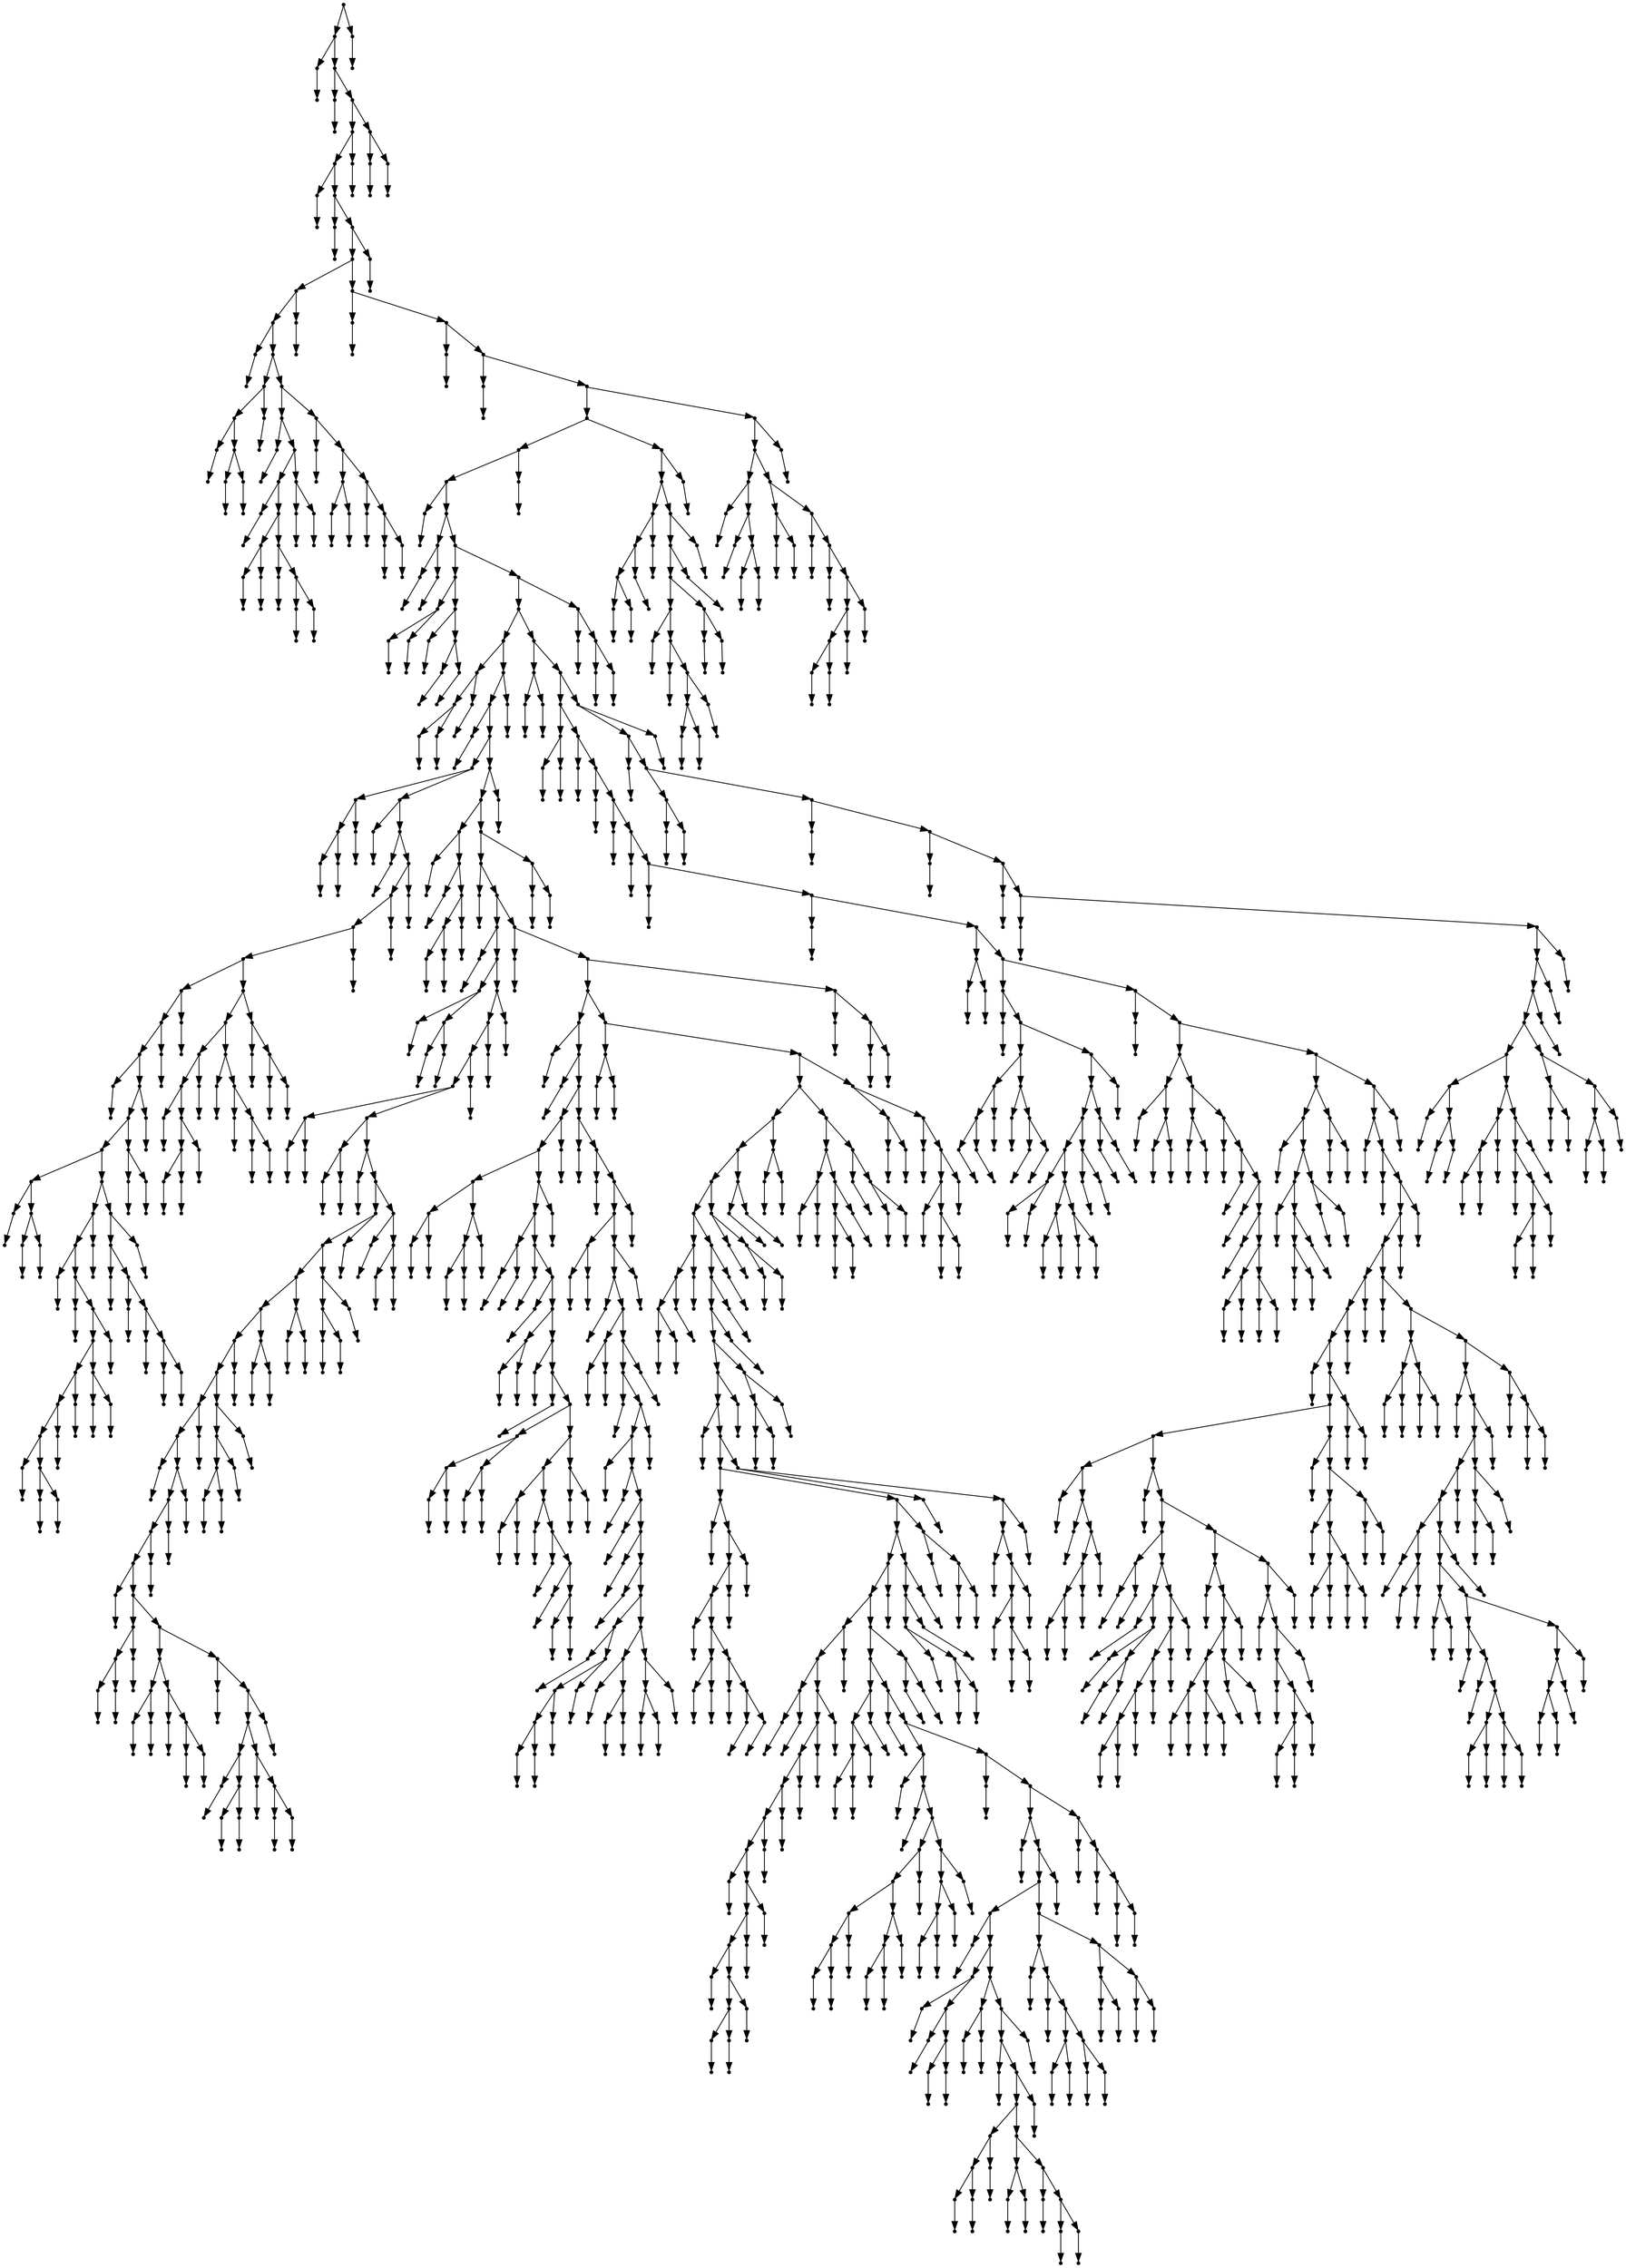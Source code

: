 digraph {
  1609 [shape=point];
  1606 [shape=point];
  1 [shape=point];
  0 [shape=point];
  1605 [shape=point];
  3 [shape=point];
  2 [shape=point];
  1604 [shape=point];
  1598 [shape=point];
  1595 [shape=point];
  5 [shape=point];
  4 [shape=point];
  1594 [shape=point];
  7 [shape=point];
  6 [shape=point];
  1593 [shape=point];
  1590 [shape=point];
  69 [shape=point];
  66 [shape=point];
  9 [shape=point];
  8 [shape=point];
  65 [shape=point];
  20 [shape=point];
  17 [shape=point];
  11 [shape=point];
  10 [shape=point];
  16 [shape=point];
  13 [shape=point];
  12 [shape=point];
  15 [shape=point];
  14 [shape=point];
  19 [shape=point];
  18 [shape=point];
  64 [shape=point];
  46 [shape=point];
  22 [shape=point];
  21 [shape=point];
  45 [shape=point];
  39 [shape=point];
  24 [shape=point];
  23 [shape=point];
  38 [shape=point];
  29 [shape=point];
  26 [shape=point];
  25 [shape=point];
  28 [shape=point];
  27 [shape=point];
  37 [shape=point];
  31 [shape=point];
  30 [shape=point];
  36 [shape=point];
  33 [shape=point];
  32 [shape=point];
  35 [shape=point];
  34 [shape=point];
  44 [shape=point];
  41 [shape=point];
  40 [shape=point];
  43 [shape=point];
  42 [shape=point];
  63 [shape=point];
  48 [shape=point];
  47 [shape=point];
  62 [shape=point];
  53 [shape=point];
  50 [shape=point];
  49 [shape=point];
  52 [shape=point];
  51 [shape=point];
  61 [shape=point];
  55 [shape=point];
  54 [shape=point];
  60 [shape=point];
  57 [shape=point];
  56 [shape=point];
  59 [shape=point];
  58 [shape=point];
  68 [shape=point];
  67 [shape=point];
  1589 [shape=point];
  71 [shape=point];
  70 [shape=point];
  1588 [shape=point];
  73 [shape=point];
  72 [shape=point];
  1587 [shape=point];
  75 [shape=point];
  74 [shape=point];
  1586 [shape=point];
  1547 [shape=point];
  1505 [shape=point];
  1502 [shape=point];
  77 [shape=point];
  76 [shape=point];
  1501 [shape=point];
  82 [shape=point];
  79 [shape=point];
  78 [shape=point];
  81 [shape=point];
  80 [shape=point];
  1500 [shape=point];
  96 [shape=point];
  87 [shape=point];
  84 [shape=point];
  83 [shape=point];
  86 [shape=point];
  85 [shape=point];
  95 [shape=point];
  89 [shape=point];
  88 [shape=point];
  94 [shape=point];
  91 [shape=point];
  90 [shape=point];
  93 [shape=point];
  92 [shape=point];
  1499 [shape=point];
  1490 [shape=point];
  1004 [shape=point];
  104 [shape=point];
  101 [shape=point];
  98 [shape=point];
  97 [shape=point];
  100 [shape=point];
  99 [shape=point];
  103 [shape=point];
  102 [shape=point];
  1003 [shape=point];
  1000 [shape=point];
  106 [shape=point];
  105 [shape=point];
  999 [shape=point];
  243 [shape=point];
  114 [shape=point];
  111 [shape=point];
  108 [shape=point];
  107 [shape=point];
  110 [shape=point];
  109 [shape=point];
  113 [shape=point];
  112 [shape=point];
  242 [shape=point];
  116 [shape=point];
  115 [shape=point];
  241 [shape=point];
  118 [shape=point];
  117 [shape=point];
  240 [shape=point];
  237 [shape=point];
  234 [shape=point];
  231 [shape=point];
  195 [shape=point];
  192 [shape=point];
  189 [shape=point];
  120 [shape=point];
  119 [shape=point];
  188 [shape=point];
  185 [shape=point];
  179 [shape=point];
  128 [shape=point];
  122 [shape=point];
  121 [shape=point];
  127 [shape=point];
  124 [shape=point];
  123 [shape=point];
  126 [shape=point];
  125 [shape=point];
  178 [shape=point];
  160 [shape=point];
  157 [shape=point];
  130 [shape=point];
  129 [shape=point];
  156 [shape=point];
  132 [shape=point];
  131 [shape=point];
  155 [shape=point];
  152 [shape=point];
  146 [shape=point];
  143 [shape=point];
  140 [shape=point];
  134 [shape=point];
  133 [shape=point];
  139 [shape=point];
  136 [shape=point];
  135 [shape=point];
  138 [shape=point];
  137 [shape=point];
  142 [shape=point];
  141 [shape=point];
  145 [shape=point];
  144 [shape=point];
  151 [shape=point];
  148 [shape=point];
  147 [shape=point];
  150 [shape=point];
  149 [shape=point];
  154 [shape=point];
  153 [shape=point];
  159 [shape=point];
  158 [shape=point];
  177 [shape=point];
  174 [shape=point];
  162 [shape=point];
  161 [shape=point];
  173 [shape=point];
  164 [shape=point];
  163 [shape=point];
  172 [shape=point];
  166 [shape=point];
  165 [shape=point];
  171 [shape=point];
  168 [shape=point];
  167 [shape=point];
  170 [shape=point];
  169 [shape=point];
  176 [shape=point];
  175 [shape=point];
  184 [shape=point];
  181 [shape=point];
  180 [shape=point];
  183 [shape=point];
  182 [shape=point];
  187 [shape=point];
  186 [shape=point];
  191 [shape=point];
  190 [shape=point];
  194 [shape=point];
  193 [shape=point];
  230 [shape=point];
  221 [shape=point];
  209 [shape=point];
  206 [shape=point];
  197 [shape=point];
  196 [shape=point];
  205 [shape=point];
  202 [shape=point];
  199 [shape=point];
  198 [shape=point];
  201 [shape=point];
  200 [shape=point];
  204 [shape=point];
  203 [shape=point];
  208 [shape=point];
  207 [shape=point];
  220 [shape=point];
  211 [shape=point];
  210 [shape=point];
  219 [shape=point];
  213 [shape=point];
  212 [shape=point];
  218 [shape=point];
  215 [shape=point];
  214 [shape=point];
  217 [shape=point];
  216 [shape=point];
  229 [shape=point];
  223 [shape=point];
  222 [shape=point];
  228 [shape=point];
  225 [shape=point];
  224 [shape=point];
  227 [shape=point];
  226 [shape=point];
  233 [shape=point];
  232 [shape=point];
  236 [shape=point];
  235 [shape=point];
  239 [shape=point];
  238 [shape=point];
  998 [shape=point];
  995 [shape=point];
  257 [shape=point];
  245 [shape=point];
  244 [shape=point];
  256 [shape=point];
  247 [shape=point];
  246 [shape=point];
  255 [shape=point];
  252 [shape=point];
  249 [shape=point];
  248 [shape=point];
  251 [shape=point];
  250 [shape=point];
  254 [shape=point];
  253 [shape=point];
  994 [shape=point];
  988 [shape=point];
  259 [shape=point];
  258 [shape=point];
  987 [shape=point];
  408 [shape=point];
  261 [shape=point];
  260 [shape=point];
  407 [shape=point];
  269 [shape=point];
  263 [shape=point];
  262 [shape=point];
  268 [shape=point];
  265 [shape=point];
  264 [shape=point];
  267 [shape=point];
  266 [shape=point];
  406 [shape=point];
  403 [shape=point];
  400 [shape=point];
  397 [shape=point];
  274 [shape=point];
  271 [shape=point];
  270 [shape=point];
  273 [shape=point];
  272 [shape=point];
  396 [shape=point];
  279 [shape=point];
  276 [shape=point];
  275 [shape=point];
  278 [shape=point];
  277 [shape=point];
  395 [shape=point];
  281 [shape=point];
  280 [shape=point];
  394 [shape=point];
  385 [shape=point];
  382 [shape=point];
  373 [shape=point];
  367 [shape=point];
  361 [shape=point];
  358 [shape=point];
  346 [shape=point];
  343 [shape=point];
  283 [shape=point];
  282 [shape=point];
  342 [shape=point];
  339 [shape=point];
  336 [shape=point];
  333 [shape=point];
  285 [shape=point];
  284 [shape=point];
  332 [shape=point];
  293 [shape=point];
  290 [shape=point];
  287 [shape=point];
  286 [shape=point];
  289 [shape=point];
  288 [shape=point];
  292 [shape=point];
  291 [shape=point];
  331 [shape=point];
  307 [shape=point];
  298 [shape=point];
  295 [shape=point];
  294 [shape=point];
  297 [shape=point];
  296 [shape=point];
  306 [shape=point];
  300 [shape=point];
  299 [shape=point];
  305 [shape=point];
  302 [shape=point];
  301 [shape=point];
  304 [shape=point];
  303 [shape=point];
  330 [shape=point];
  309 [shape=point];
  308 [shape=point];
  329 [shape=point];
  326 [shape=point];
  317 [shape=point];
  311 [shape=point];
  310 [shape=point];
  316 [shape=point];
  313 [shape=point];
  312 [shape=point];
  315 [shape=point];
  314 [shape=point];
  325 [shape=point];
  319 [shape=point];
  318 [shape=point];
  324 [shape=point];
  321 [shape=point];
  320 [shape=point];
  323 [shape=point];
  322 [shape=point];
  328 [shape=point];
  327 [shape=point];
  335 [shape=point];
  334 [shape=point];
  338 [shape=point];
  337 [shape=point];
  341 [shape=point];
  340 [shape=point];
  345 [shape=point];
  344 [shape=point];
  357 [shape=point];
  354 [shape=point];
  351 [shape=point];
  348 [shape=point];
  347 [shape=point];
  350 [shape=point];
  349 [shape=point];
  353 [shape=point];
  352 [shape=point];
  356 [shape=point];
  355 [shape=point];
  360 [shape=point];
  359 [shape=point];
  366 [shape=point];
  363 [shape=point];
  362 [shape=point];
  365 [shape=point];
  364 [shape=point];
  372 [shape=point];
  369 [shape=point];
  368 [shape=point];
  371 [shape=point];
  370 [shape=point];
  381 [shape=point];
  378 [shape=point];
  375 [shape=point];
  374 [shape=point];
  377 [shape=point];
  376 [shape=point];
  380 [shape=point];
  379 [shape=point];
  384 [shape=point];
  383 [shape=point];
  393 [shape=point];
  387 [shape=point];
  386 [shape=point];
  392 [shape=point];
  389 [shape=point];
  388 [shape=point];
  391 [shape=point];
  390 [shape=point];
  399 [shape=point];
  398 [shape=point];
  402 [shape=point];
  401 [shape=point];
  405 [shape=point];
  404 [shape=point];
  986 [shape=point];
  410 [shape=point];
  409 [shape=point];
  985 [shape=point];
  976 [shape=point];
  583 [shape=point];
  412 [shape=point];
  411 [shape=point];
  582 [shape=point];
  414 [shape=point];
  413 [shape=point];
  581 [shape=point];
  497 [shape=point];
  494 [shape=point];
  428 [shape=point];
  419 [shape=point];
  416 [shape=point];
  415 [shape=point];
  418 [shape=point];
  417 [shape=point];
  427 [shape=point];
  424 [shape=point];
  421 [shape=point];
  420 [shape=point];
  423 [shape=point];
  422 [shape=point];
  426 [shape=point];
  425 [shape=point];
  493 [shape=point];
  490 [shape=point];
  433 [shape=point];
  430 [shape=point];
  429 [shape=point];
  432 [shape=point];
  431 [shape=point];
  489 [shape=point];
  435 [shape=point];
  434 [shape=point];
  488 [shape=point];
  437 [shape=point];
  436 [shape=point];
  487 [shape=point];
  442 [shape=point];
  439 [shape=point];
  438 [shape=point];
  441 [shape=point];
  440 [shape=point];
  486 [shape=point];
  444 [shape=point];
  443 [shape=point];
  485 [shape=point];
  446 [shape=point];
  445 [shape=point];
  484 [shape=point];
  457 [shape=point];
  451 [shape=point];
  448 [shape=point];
  447 [shape=point];
  450 [shape=point];
  449 [shape=point];
  456 [shape=point];
  453 [shape=point];
  452 [shape=point];
  455 [shape=point];
  454 [shape=point];
  483 [shape=point];
  477 [shape=point];
  462 [shape=point];
  459 [shape=point];
  458 [shape=point];
  461 [shape=point];
  460 [shape=point];
  476 [shape=point];
  464 [shape=point];
  463 [shape=point];
  475 [shape=point];
  466 [shape=point];
  465 [shape=point];
  474 [shape=point];
  468 [shape=point];
  467 [shape=point];
  473 [shape=point];
  470 [shape=point];
  469 [shape=point];
  472 [shape=point];
  471 [shape=point];
  482 [shape=point];
  479 [shape=point];
  478 [shape=point];
  481 [shape=point];
  480 [shape=point];
  492 [shape=point];
  491 [shape=point];
  496 [shape=point];
  495 [shape=point];
  580 [shape=point];
  499 [shape=point];
  498 [shape=point];
  579 [shape=point];
  501 [shape=point];
  500 [shape=point];
  578 [shape=point];
  575 [shape=point];
  506 [shape=point];
  503 [shape=point];
  502 [shape=point];
  505 [shape=point];
  504 [shape=point];
  574 [shape=point];
  571 [shape=point];
  508 [shape=point];
  507 [shape=point];
  570 [shape=point];
  513 [shape=point];
  510 [shape=point];
  509 [shape=point];
  512 [shape=point];
  511 [shape=point];
  569 [shape=point];
  566 [shape=point];
  515 [shape=point];
  514 [shape=point];
  565 [shape=point];
  562 [shape=point];
  517 [shape=point];
  516 [shape=point];
  561 [shape=point];
  519 [shape=point];
  518 [shape=point];
  560 [shape=point];
  521 [shape=point];
  520 [shape=point];
  559 [shape=point];
  523 [shape=point];
  522 [shape=point];
  558 [shape=point];
  525 [shape=point];
  524 [shape=point];
  557 [shape=point];
  539 [shape=point];
  527 [shape=point];
  526 [shape=point];
  538 [shape=point];
  535 [shape=point];
  532 [shape=point];
  529 [shape=point];
  528 [shape=point];
  531 [shape=point];
  530 [shape=point];
  534 [shape=point];
  533 [shape=point];
  537 [shape=point];
  536 [shape=point];
  556 [shape=point];
  547 [shape=point];
  541 [shape=point];
  540 [shape=point];
  546 [shape=point];
  543 [shape=point];
  542 [shape=point];
  545 [shape=point];
  544 [shape=point];
  555 [shape=point];
  552 [shape=point];
  549 [shape=point];
  548 [shape=point];
  551 [shape=point];
  550 [shape=point];
  554 [shape=point];
  553 [shape=point];
  564 [shape=point];
  563 [shape=point];
  568 [shape=point];
  567 [shape=point];
  573 [shape=point];
  572 [shape=point];
  577 [shape=point];
  576 [shape=point];
  975 [shape=point];
  588 [shape=point];
  585 [shape=point];
  584 [shape=point];
  587 [shape=point];
  586 [shape=point];
  974 [shape=point];
  953 [shape=point];
  929 [shape=point];
  923 [shape=point];
  917 [shape=point];
  908 [shape=point];
  599 [shape=point];
  596 [shape=point];
  593 [shape=point];
  590 [shape=point];
  589 [shape=point];
  592 [shape=point];
  591 [shape=point];
  595 [shape=point];
  594 [shape=point];
  598 [shape=point];
  597 [shape=point];
  907 [shape=point];
  904 [shape=point];
  901 [shape=point];
  898 [shape=point];
  889 [shape=point];
  886 [shape=point];
  601 [shape=point];
  600 [shape=point];
  885 [shape=point];
  864 [shape=point];
  627 [shape=point];
  603 [shape=point];
  602 [shape=point];
  626 [shape=point];
  623 [shape=point];
  620 [shape=point];
  605 [shape=point];
  604 [shape=point];
  619 [shape=point];
  610 [shape=point];
  607 [shape=point];
  606 [shape=point];
  609 [shape=point];
  608 [shape=point];
  618 [shape=point];
  612 [shape=point];
  611 [shape=point];
  617 [shape=point];
  614 [shape=point];
  613 [shape=point];
  616 [shape=point];
  615 [shape=point];
  622 [shape=point];
  621 [shape=point];
  625 [shape=point];
  624 [shape=point];
  863 [shape=point];
  854 [shape=point];
  839 [shape=point];
  836 [shape=point];
  671 [shape=point];
  668 [shape=point];
  632 [shape=point];
  629 [shape=point];
  628 [shape=point];
  631 [shape=point];
  630 [shape=point];
  667 [shape=point];
  664 [shape=point];
  661 [shape=point];
  658 [shape=point];
  655 [shape=point];
  652 [shape=point];
  634 [shape=point];
  633 [shape=point];
  651 [shape=point];
  648 [shape=point];
  645 [shape=point];
  636 [shape=point];
  635 [shape=point];
  644 [shape=point];
  641 [shape=point];
  638 [shape=point];
  637 [shape=point];
  640 [shape=point];
  639 [shape=point];
  643 [shape=point];
  642 [shape=point];
  647 [shape=point];
  646 [shape=point];
  650 [shape=point];
  649 [shape=point];
  654 [shape=point];
  653 [shape=point];
  657 [shape=point];
  656 [shape=point];
  660 [shape=point];
  659 [shape=point];
  663 [shape=point];
  662 [shape=point];
  666 [shape=point];
  665 [shape=point];
  670 [shape=point];
  669 [shape=point];
  835 [shape=point];
  829 [shape=point];
  682 [shape=point];
  679 [shape=point];
  676 [shape=point];
  673 [shape=point];
  672 [shape=point];
  675 [shape=point];
  674 [shape=point];
  678 [shape=point];
  677 [shape=point];
  681 [shape=point];
  680 [shape=point];
  828 [shape=point];
  684 [shape=point];
  683 [shape=point];
  827 [shape=point];
  722 [shape=point];
  686 [shape=point];
  685 [shape=point];
  721 [shape=point];
  688 [shape=point];
  687 [shape=point];
  720 [shape=point];
  708 [shape=point];
  705 [shape=point];
  696 [shape=point];
  693 [shape=point];
  690 [shape=point];
  689 [shape=point];
  692 [shape=point];
  691 [shape=point];
  695 [shape=point];
  694 [shape=point];
  704 [shape=point];
  701 [shape=point];
  698 [shape=point];
  697 [shape=point];
  700 [shape=point];
  699 [shape=point];
  703 [shape=point];
  702 [shape=point];
  707 [shape=point];
  706 [shape=point];
  719 [shape=point];
  716 [shape=point];
  713 [shape=point];
  710 [shape=point];
  709 [shape=point];
  712 [shape=point];
  711 [shape=point];
  715 [shape=point];
  714 [shape=point];
  718 [shape=point];
  717 [shape=point];
  826 [shape=point];
  724 [shape=point];
  723 [shape=point];
  825 [shape=point];
  813 [shape=point];
  726 [shape=point];
  725 [shape=point];
  812 [shape=point];
  809 [shape=point];
  779 [shape=point];
  728 [shape=point];
  727 [shape=point];
  778 [shape=point];
  739 [shape=point];
  730 [shape=point];
  729 [shape=point];
  738 [shape=point];
  732 [shape=point];
  731 [shape=point];
  737 [shape=point];
  734 [shape=point];
  733 [shape=point];
  736 [shape=point];
  735 [shape=point];
  777 [shape=point];
  744 [shape=point];
  741 [shape=point];
  740 [shape=point];
  743 [shape=point];
  742 [shape=point];
  776 [shape=point];
  773 [shape=point];
  746 [shape=point];
  745 [shape=point];
  772 [shape=point];
  769 [shape=point];
  754 [shape=point];
  751 [shape=point];
  748 [shape=point];
  747 [shape=point];
  750 [shape=point];
  749 [shape=point];
  753 [shape=point];
  752 [shape=point];
  768 [shape=point];
  759 [shape=point];
  756 [shape=point];
  755 [shape=point];
  758 [shape=point];
  757 [shape=point];
  767 [shape=point];
  761 [shape=point];
  760 [shape=point];
  766 [shape=point];
  763 [shape=point];
  762 [shape=point];
  765 [shape=point];
  764 [shape=point];
  771 [shape=point];
  770 [shape=point];
  775 [shape=point];
  774 [shape=point];
  808 [shape=point];
  796 [shape=point];
  781 [shape=point];
  780 [shape=point];
  795 [shape=point];
  783 [shape=point];
  782 [shape=point];
  794 [shape=point];
  788 [shape=point];
  785 [shape=point];
  784 [shape=point];
  787 [shape=point];
  786 [shape=point];
  793 [shape=point];
  790 [shape=point];
  789 [shape=point];
  792 [shape=point];
  791 [shape=point];
  807 [shape=point];
  801 [shape=point];
  798 [shape=point];
  797 [shape=point];
  800 [shape=point];
  799 [shape=point];
  806 [shape=point];
  803 [shape=point];
  802 [shape=point];
  805 [shape=point];
  804 [shape=point];
  811 [shape=point];
  810 [shape=point];
  824 [shape=point];
  815 [shape=point];
  814 [shape=point];
  823 [shape=point];
  817 [shape=point];
  816 [shape=point];
  822 [shape=point];
  819 [shape=point];
  818 [shape=point];
  821 [shape=point];
  820 [shape=point];
  834 [shape=point];
  831 [shape=point];
  830 [shape=point];
  833 [shape=point];
  832 [shape=point];
  838 [shape=point];
  837 [shape=point];
  853 [shape=point];
  850 [shape=point];
  847 [shape=point];
  841 [shape=point];
  840 [shape=point];
  846 [shape=point];
  843 [shape=point];
  842 [shape=point];
  845 [shape=point];
  844 [shape=point];
  849 [shape=point];
  848 [shape=point];
  852 [shape=point];
  851 [shape=point];
  862 [shape=point];
  856 [shape=point];
  855 [shape=point];
  861 [shape=point];
  858 [shape=point];
  857 [shape=point];
  860 [shape=point];
  859 [shape=point];
  884 [shape=point];
  866 [shape=point];
  865 [shape=point];
  883 [shape=point];
  880 [shape=point];
  868 [shape=point];
  867 [shape=point];
  879 [shape=point];
  876 [shape=point];
  870 [shape=point];
  869 [shape=point];
  875 [shape=point];
  872 [shape=point];
  871 [shape=point];
  874 [shape=point];
  873 [shape=point];
  878 [shape=point];
  877 [shape=point];
  882 [shape=point];
  881 [shape=point];
  888 [shape=point];
  887 [shape=point];
  897 [shape=point];
  894 [shape=point];
  891 [shape=point];
  890 [shape=point];
  893 [shape=point];
  892 [shape=point];
  896 [shape=point];
  895 [shape=point];
  900 [shape=point];
  899 [shape=point];
  903 [shape=point];
  902 [shape=point];
  906 [shape=point];
  905 [shape=point];
  916 [shape=point];
  910 [shape=point];
  909 [shape=point];
  915 [shape=point];
  912 [shape=point];
  911 [shape=point];
  914 [shape=point];
  913 [shape=point];
  922 [shape=point];
  919 [shape=point];
  918 [shape=point];
  921 [shape=point];
  920 [shape=point];
  928 [shape=point];
  925 [shape=point];
  924 [shape=point];
  927 [shape=point];
  926 [shape=point];
  952 [shape=point];
  943 [shape=point];
  934 [shape=point];
  931 [shape=point];
  930 [shape=point];
  933 [shape=point];
  932 [shape=point];
  942 [shape=point];
  939 [shape=point];
  936 [shape=point];
  935 [shape=point];
  938 [shape=point];
  937 [shape=point];
  941 [shape=point];
  940 [shape=point];
  951 [shape=point];
  945 [shape=point];
  944 [shape=point];
  950 [shape=point];
  947 [shape=point];
  946 [shape=point];
  949 [shape=point];
  948 [shape=point];
  973 [shape=point];
  958 [shape=point];
  955 [shape=point];
  954 [shape=point];
  957 [shape=point];
  956 [shape=point];
  972 [shape=point];
  960 [shape=point];
  959 [shape=point];
  971 [shape=point];
  968 [shape=point];
  962 [shape=point];
  961 [shape=point];
  967 [shape=point];
  964 [shape=point];
  963 [shape=point];
  966 [shape=point];
  965 [shape=point];
  970 [shape=point];
  969 [shape=point];
  984 [shape=point];
  978 [shape=point];
  977 [shape=point];
  983 [shape=point];
  980 [shape=point];
  979 [shape=point];
  982 [shape=point];
  981 [shape=point];
  993 [shape=point];
  990 [shape=point];
  989 [shape=point];
  992 [shape=point];
  991 [shape=point];
  997 [shape=point];
  996 [shape=point];
  1002 [shape=point];
  1001 [shape=point];
  1489 [shape=point];
  1009 [shape=point];
  1006 [shape=point];
  1005 [shape=point];
  1008 [shape=point];
  1007 [shape=point];
  1488 [shape=point];
  1407 [shape=point];
  1014 [shape=point];
  1011 [shape=point];
  1010 [shape=point];
  1013 [shape=point];
  1012 [shape=point];
  1406 [shape=point];
  1016 [shape=point];
  1015 [shape=point];
  1405 [shape=point];
  1018 [shape=point];
  1017 [shape=point];
  1404 [shape=point];
  1020 [shape=point];
  1019 [shape=point];
  1403 [shape=point];
  1022 [shape=point];
  1021 [shape=point];
  1402 [shape=point];
  1024 [shape=point];
  1023 [shape=point];
  1401 [shape=point];
  1026 [shape=point];
  1025 [shape=point];
  1400 [shape=point];
  1031 [shape=point];
  1028 [shape=point];
  1027 [shape=point];
  1030 [shape=point];
  1029 [shape=point];
  1399 [shape=point];
  1084 [shape=point];
  1033 [shape=point];
  1032 [shape=point];
  1083 [shape=point];
  1050 [shape=point];
  1041 [shape=point];
  1038 [shape=point];
  1035 [shape=point];
  1034 [shape=point];
  1037 [shape=point];
  1036 [shape=point];
  1040 [shape=point];
  1039 [shape=point];
  1049 [shape=point];
  1043 [shape=point];
  1042 [shape=point];
  1048 [shape=point];
  1045 [shape=point];
  1044 [shape=point];
  1047 [shape=point];
  1046 [shape=point];
  1082 [shape=point];
  1079 [shape=point];
  1073 [shape=point];
  1067 [shape=point];
  1055 [shape=point];
  1052 [shape=point];
  1051 [shape=point];
  1054 [shape=point];
  1053 [shape=point];
  1066 [shape=point];
  1060 [shape=point];
  1057 [shape=point];
  1056 [shape=point];
  1059 [shape=point];
  1058 [shape=point];
  1065 [shape=point];
  1062 [shape=point];
  1061 [shape=point];
  1064 [shape=point];
  1063 [shape=point];
  1072 [shape=point];
  1069 [shape=point];
  1068 [shape=point];
  1071 [shape=point];
  1070 [shape=point];
  1078 [shape=point];
  1075 [shape=point];
  1074 [shape=point];
  1077 [shape=point];
  1076 [shape=point];
  1081 [shape=point];
  1080 [shape=point];
  1398 [shape=point];
  1086 [shape=point];
  1085 [shape=point];
  1397 [shape=point];
  1124 [shape=point];
  1094 [shape=point];
  1088 [shape=point];
  1087 [shape=point];
  1093 [shape=point];
  1090 [shape=point];
  1089 [shape=point];
  1092 [shape=point];
  1091 [shape=point];
  1123 [shape=point];
  1099 [shape=point];
  1096 [shape=point];
  1095 [shape=point];
  1098 [shape=point];
  1097 [shape=point];
  1122 [shape=point];
  1101 [shape=point];
  1100 [shape=point];
  1121 [shape=point];
  1103 [shape=point];
  1102 [shape=point];
  1120 [shape=point];
  1105 [shape=point];
  1104 [shape=point];
  1119 [shape=point];
  1107 [shape=point];
  1106 [shape=point];
  1118 [shape=point];
  1112 [shape=point];
  1109 [shape=point];
  1108 [shape=point];
  1111 [shape=point];
  1110 [shape=point];
  1117 [shape=point];
  1114 [shape=point];
  1113 [shape=point];
  1116 [shape=point];
  1115 [shape=point];
  1396 [shape=point];
  1150 [shape=point];
  1144 [shape=point];
  1126 [shape=point];
  1125 [shape=point];
  1143 [shape=point];
  1137 [shape=point];
  1128 [shape=point];
  1127 [shape=point];
  1136 [shape=point];
  1133 [shape=point];
  1130 [shape=point];
  1129 [shape=point];
  1132 [shape=point];
  1131 [shape=point];
  1135 [shape=point];
  1134 [shape=point];
  1142 [shape=point];
  1139 [shape=point];
  1138 [shape=point];
  1141 [shape=point];
  1140 [shape=point];
  1149 [shape=point];
  1146 [shape=point];
  1145 [shape=point];
  1148 [shape=point];
  1147 [shape=point];
  1395 [shape=point];
  1392 [shape=point];
  1152 [shape=point];
  1151 [shape=point];
  1391 [shape=point];
  1154 [shape=point];
  1153 [shape=point];
  1390 [shape=point];
  1387 [shape=point];
  1384 [shape=point];
  1294 [shape=point];
  1291 [shape=point];
  1288 [shape=point];
  1156 [shape=point];
  1155 [shape=point];
  1287 [shape=point];
  1281 [shape=point];
  1257 [shape=point];
  1173 [shape=point];
  1158 [shape=point];
  1157 [shape=point];
  1172 [shape=point];
  1160 [shape=point];
  1159 [shape=point];
  1171 [shape=point];
  1168 [shape=point];
  1165 [shape=point];
  1162 [shape=point];
  1161 [shape=point];
  1164 [shape=point];
  1163 [shape=point];
  1167 [shape=point];
  1166 [shape=point];
  1170 [shape=point];
  1169 [shape=point];
  1256 [shape=point];
  1175 [shape=point];
  1174 [shape=point];
  1255 [shape=point];
  1210 [shape=point];
  1180 [shape=point];
  1177 [shape=point];
  1176 [shape=point];
  1179 [shape=point];
  1178 [shape=point];
  1209 [shape=point];
  1191 [shape=point];
  1182 [shape=point];
  1181 [shape=point];
  1190 [shape=point];
  1184 [shape=point];
  1183 [shape=point];
  1189 [shape=point];
  1186 [shape=point];
  1185 [shape=point];
  1188 [shape=point];
  1187 [shape=point];
  1208 [shape=point];
  1205 [shape=point];
  1202 [shape=point];
  1199 [shape=point];
  1196 [shape=point];
  1193 [shape=point];
  1192 [shape=point];
  1195 [shape=point];
  1194 [shape=point];
  1198 [shape=point];
  1197 [shape=point];
  1201 [shape=point];
  1200 [shape=point];
  1204 [shape=point];
  1203 [shape=point];
  1207 [shape=point];
  1206 [shape=point];
  1254 [shape=point];
  1233 [shape=point];
  1212 [shape=point];
  1211 [shape=point];
  1232 [shape=point];
  1229 [shape=point];
  1223 [shape=point];
  1217 [shape=point];
  1214 [shape=point];
  1213 [shape=point];
  1216 [shape=point];
  1215 [shape=point];
  1222 [shape=point];
  1219 [shape=point];
  1218 [shape=point];
  1221 [shape=point];
  1220 [shape=point];
  1228 [shape=point];
  1225 [shape=point];
  1224 [shape=point];
  1227 [shape=point];
  1226 [shape=point];
  1231 [shape=point];
  1230 [shape=point];
  1253 [shape=point];
  1250 [shape=point];
  1235 [shape=point];
  1234 [shape=point];
  1249 [shape=point];
  1246 [shape=point];
  1237 [shape=point];
  1236 [shape=point];
  1245 [shape=point];
  1242 [shape=point];
  1239 [shape=point];
  1238 [shape=point];
  1241 [shape=point];
  1240 [shape=point];
  1244 [shape=point];
  1243 [shape=point];
  1248 [shape=point];
  1247 [shape=point];
  1252 [shape=point];
  1251 [shape=point];
  1280 [shape=point];
  1259 [shape=point];
  1258 [shape=point];
  1279 [shape=point];
  1273 [shape=point];
  1261 [shape=point];
  1260 [shape=point];
  1272 [shape=point];
  1266 [shape=point];
  1263 [shape=point];
  1262 [shape=point];
  1265 [shape=point];
  1264 [shape=point];
  1271 [shape=point];
  1268 [shape=point];
  1267 [shape=point];
  1270 [shape=point];
  1269 [shape=point];
  1278 [shape=point];
  1275 [shape=point];
  1274 [shape=point];
  1277 [shape=point];
  1276 [shape=point];
  1286 [shape=point];
  1283 [shape=point];
  1282 [shape=point];
  1285 [shape=point];
  1284 [shape=point];
  1290 [shape=point];
  1289 [shape=point];
  1293 [shape=point];
  1292 [shape=point];
  1383 [shape=point];
  1296 [shape=point];
  1295 [shape=point];
  1382 [shape=point];
  1307 [shape=point];
  1301 [shape=point];
  1298 [shape=point];
  1297 [shape=point];
  1300 [shape=point];
  1299 [shape=point];
  1306 [shape=point];
  1303 [shape=point];
  1302 [shape=point];
  1305 [shape=point];
  1304 [shape=point];
  1381 [shape=point];
  1372 [shape=point];
  1309 [shape=point];
  1308 [shape=point];
  1371 [shape=point];
  1368 [shape=point];
  1359 [shape=point];
  1356 [shape=point];
  1317 [shape=point];
  1311 [shape=point];
  1310 [shape=point];
  1316 [shape=point];
  1313 [shape=point];
  1312 [shape=point];
  1315 [shape=point];
  1314 [shape=point];
  1355 [shape=point];
  1352 [shape=point];
  1322 [shape=point];
  1319 [shape=point];
  1318 [shape=point];
  1321 [shape=point];
  1320 [shape=point];
  1351 [shape=point];
  1339 [shape=point];
  1324 [shape=point];
  1323 [shape=point];
  1338 [shape=point];
  1326 [shape=point];
  1325 [shape=point];
  1337 [shape=point];
  1331 [shape=point];
  1328 [shape=point];
  1327 [shape=point];
  1330 [shape=point];
  1329 [shape=point];
  1336 [shape=point];
  1333 [shape=point];
  1332 [shape=point];
  1335 [shape=point];
  1334 [shape=point];
  1350 [shape=point];
  1347 [shape=point];
  1344 [shape=point];
  1341 [shape=point];
  1340 [shape=point];
  1343 [shape=point];
  1342 [shape=point];
  1346 [shape=point];
  1345 [shape=point];
  1349 [shape=point];
  1348 [shape=point];
  1354 [shape=point];
  1353 [shape=point];
  1358 [shape=point];
  1357 [shape=point];
  1367 [shape=point];
  1364 [shape=point];
  1361 [shape=point];
  1360 [shape=point];
  1363 [shape=point];
  1362 [shape=point];
  1366 [shape=point];
  1365 [shape=point];
  1370 [shape=point];
  1369 [shape=point];
  1380 [shape=point];
  1374 [shape=point];
  1373 [shape=point];
  1379 [shape=point];
  1376 [shape=point];
  1375 [shape=point];
  1378 [shape=point];
  1377 [shape=point];
  1386 [shape=point];
  1385 [shape=point];
  1389 [shape=point];
  1388 [shape=point];
  1394 [shape=point];
  1393 [shape=point];
  1487 [shape=point];
  1484 [shape=point];
  1409 [shape=point];
  1408 [shape=point];
  1483 [shape=point];
  1414 [shape=point];
  1411 [shape=point];
  1410 [shape=point];
  1413 [shape=point];
  1412 [shape=point];
  1482 [shape=point];
  1416 [shape=point];
  1415 [shape=point];
  1481 [shape=point];
  1418 [shape=point];
  1417 [shape=point];
  1480 [shape=point];
  1420 [shape=point];
  1419 [shape=point];
  1479 [shape=point];
  1422 [shape=point];
  1421 [shape=point];
  1478 [shape=point];
  1475 [shape=point];
  1472 [shape=point];
  1469 [shape=point];
  1454 [shape=point];
  1430 [shape=point];
  1424 [shape=point];
  1423 [shape=point];
  1429 [shape=point];
  1426 [shape=point];
  1425 [shape=point];
  1428 [shape=point];
  1427 [shape=point];
  1453 [shape=point];
  1438 [shape=point];
  1435 [shape=point];
  1432 [shape=point];
  1431 [shape=point];
  1434 [shape=point];
  1433 [shape=point];
  1437 [shape=point];
  1436 [shape=point];
  1452 [shape=point];
  1449 [shape=point];
  1440 [shape=point];
  1439 [shape=point];
  1448 [shape=point];
  1445 [shape=point];
  1442 [shape=point];
  1441 [shape=point];
  1444 [shape=point];
  1443 [shape=point];
  1447 [shape=point];
  1446 [shape=point];
  1451 [shape=point];
  1450 [shape=point];
  1468 [shape=point];
  1459 [shape=point];
  1456 [shape=point];
  1455 [shape=point];
  1458 [shape=point];
  1457 [shape=point];
  1467 [shape=point];
  1464 [shape=point];
  1461 [shape=point];
  1460 [shape=point];
  1463 [shape=point];
  1462 [shape=point];
  1466 [shape=point];
  1465 [shape=point];
  1471 [shape=point];
  1470 [shape=point];
  1474 [shape=point];
  1473 [shape=point];
  1477 [shape=point];
  1476 [shape=point];
  1486 [shape=point];
  1485 [shape=point];
  1498 [shape=point];
  1492 [shape=point];
  1491 [shape=point];
  1497 [shape=point];
  1494 [shape=point];
  1493 [shape=point];
  1496 [shape=point];
  1495 [shape=point];
  1504 [shape=point];
  1503 [shape=point];
  1546 [shape=point];
  1543 [shape=point];
  1516 [shape=point];
  1513 [shape=point];
  1510 [shape=point];
  1507 [shape=point];
  1506 [shape=point];
  1509 [shape=point];
  1508 [shape=point];
  1512 [shape=point];
  1511 [shape=point];
  1515 [shape=point];
  1514 [shape=point];
  1542 [shape=point];
  1539 [shape=point];
  1536 [shape=point];
  1530 [shape=point];
  1518 [shape=point];
  1517 [shape=point];
  1529 [shape=point];
  1520 [shape=point];
  1519 [shape=point];
  1528 [shape=point];
  1525 [shape=point];
  1522 [shape=point];
  1521 [shape=point];
  1524 [shape=point];
  1523 [shape=point];
  1527 [shape=point];
  1526 [shape=point];
  1535 [shape=point];
  1532 [shape=point];
  1531 [shape=point];
  1534 [shape=point];
  1533 [shape=point];
  1538 [shape=point];
  1537 [shape=point];
  1541 [shape=point];
  1540 [shape=point];
  1545 [shape=point];
  1544 [shape=point];
  1585 [shape=point];
  1582 [shape=point];
  1558 [shape=point];
  1549 [shape=point];
  1548 [shape=point];
  1557 [shape=point];
  1551 [shape=point];
  1550 [shape=point];
  1556 [shape=point];
  1553 [shape=point];
  1552 [shape=point];
  1555 [shape=point];
  1554 [shape=point];
  1581 [shape=point];
  1563 [shape=point];
  1560 [shape=point];
  1559 [shape=point];
  1562 [shape=point];
  1561 [shape=point];
  1580 [shape=point];
  1565 [shape=point];
  1564 [shape=point];
  1579 [shape=point];
  1567 [shape=point];
  1566 [shape=point];
  1578 [shape=point];
  1575 [shape=point];
  1572 [shape=point];
  1569 [shape=point];
  1568 [shape=point];
  1571 [shape=point];
  1570 [shape=point];
  1574 [shape=point];
  1573 [shape=point];
  1577 [shape=point];
  1576 [shape=point];
  1584 [shape=point];
  1583 [shape=point];
  1592 [shape=point];
  1591 [shape=point];
  1597 [shape=point];
  1596 [shape=point];
  1603 [shape=point];
  1600 [shape=point];
  1599 [shape=point];
  1602 [shape=point];
  1601 [shape=point];
  1608 [shape=point];
  1607 [shape=point];
1609 -> 1606;
1606 -> 1;
1 -> 0;
1606 -> 1605;
1605 -> 3;
3 -> 2;
1605 -> 1604;
1604 -> 1598;
1598 -> 1595;
1595 -> 5;
5 -> 4;
1595 -> 1594;
1594 -> 7;
7 -> 6;
1594 -> 1593;
1593 -> 1590;
1590 -> 69;
69 -> 66;
66 -> 9;
9 -> 8;
66 -> 65;
65 -> 20;
20 -> 17;
17 -> 11;
11 -> 10;
17 -> 16;
16 -> 13;
13 -> 12;
16 -> 15;
15 -> 14;
20 -> 19;
19 -> 18;
65 -> 64;
64 -> 46;
46 -> 22;
22 -> 21;
46 -> 45;
45 -> 39;
39 -> 24;
24 -> 23;
39 -> 38;
38 -> 29;
29 -> 26;
26 -> 25;
29 -> 28;
28 -> 27;
38 -> 37;
37 -> 31;
31 -> 30;
37 -> 36;
36 -> 33;
33 -> 32;
36 -> 35;
35 -> 34;
45 -> 44;
44 -> 41;
41 -> 40;
44 -> 43;
43 -> 42;
64 -> 63;
63 -> 48;
48 -> 47;
63 -> 62;
62 -> 53;
53 -> 50;
50 -> 49;
53 -> 52;
52 -> 51;
62 -> 61;
61 -> 55;
55 -> 54;
61 -> 60;
60 -> 57;
57 -> 56;
60 -> 59;
59 -> 58;
69 -> 68;
68 -> 67;
1590 -> 1589;
1589 -> 71;
71 -> 70;
1589 -> 1588;
1588 -> 73;
73 -> 72;
1588 -> 1587;
1587 -> 75;
75 -> 74;
1587 -> 1586;
1586 -> 1547;
1547 -> 1505;
1505 -> 1502;
1502 -> 77;
77 -> 76;
1502 -> 1501;
1501 -> 82;
82 -> 79;
79 -> 78;
82 -> 81;
81 -> 80;
1501 -> 1500;
1500 -> 96;
96 -> 87;
87 -> 84;
84 -> 83;
87 -> 86;
86 -> 85;
96 -> 95;
95 -> 89;
89 -> 88;
95 -> 94;
94 -> 91;
91 -> 90;
94 -> 93;
93 -> 92;
1500 -> 1499;
1499 -> 1490;
1490 -> 1004;
1004 -> 104;
104 -> 101;
101 -> 98;
98 -> 97;
101 -> 100;
100 -> 99;
104 -> 103;
103 -> 102;
1004 -> 1003;
1003 -> 1000;
1000 -> 106;
106 -> 105;
1000 -> 999;
999 -> 243;
243 -> 114;
114 -> 111;
111 -> 108;
108 -> 107;
111 -> 110;
110 -> 109;
114 -> 113;
113 -> 112;
243 -> 242;
242 -> 116;
116 -> 115;
242 -> 241;
241 -> 118;
118 -> 117;
241 -> 240;
240 -> 237;
237 -> 234;
234 -> 231;
231 -> 195;
195 -> 192;
192 -> 189;
189 -> 120;
120 -> 119;
189 -> 188;
188 -> 185;
185 -> 179;
179 -> 128;
128 -> 122;
122 -> 121;
128 -> 127;
127 -> 124;
124 -> 123;
127 -> 126;
126 -> 125;
179 -> 178;
178 -> 160;
160 -> 157;
157 -> 130;
130 -> 129;
157 -> 156;
156 -> 132;
132 -> 131;
156 -> 155;
155 -> 152;
152 -> 146;
146 -> 143;
143 -> 140;
140 -> 134;
134 -> 133;
140 -> 139;
139 -> 136;
136 -> 135;
139 -> 138;
138 -> 137;
143 -> 142;
142 -> 141;
146 -> 145;
145 -> 144;
152 -> 151;
151 -> 148;
148 -> 147;
151 -> 150;
150 -> 149;
155 -> 154;
154 -> 153;
160 -> 159;
159 -> 158;
178 -> 177;
177 -> 174;
174 -> 162;
162 -> 161;
174 -> 173;
173 -> 164;
164 -> 163;
173 -> 172;
172 -> 166;
166 -> 165;
172 -> 171;
171 -> 168;
168 -> 167;
171 -> 170;
170 -> 169;
177 -> 176;
176 -> 175;
185 -> 184;
184 -> 181;
181 -> 180;
184 -> 183;
183 -> 182;
188 -> 187;
187 -> 186;
192 -> 191;
191 -> 190;
195 -> 194;
194 -> 193;
231 -> 230;
230 -> 221;
221 -> 209;
209 -> 206;
206 -> 197;
197 -> 196;
206 -> 205;
205 -> 202;
202 -> 199;
199 -> 198;
202 -> 201;
201 -> 200;
205 -> 204;
204 -> 203;
209 -> 208;
208 -> 207;
221 -> 220;
220 -> 211;
211 -> 210;
220 -> 219;
219 -> 213;
213 -> 212;
219 -> 218;
218 -> 215;
215 -> 214;
218 -> 217;
217 -> 216;
230 -> 229;
229 -> 223;
223 -> 222;
229 -> 228;
228 -> 225;
225 -> 224;
228 -> 227;
227 -> 226;
234 -> 233;
233 -> 232;
237 -> 236;
236 -> 235;
240 -> 239;
239 -> 238;
999 -> 998;
998 -> 995;
995 -> 257;
257 -> 245;
245 -> 244;
257 -> 256;
256 -> 247;
247 -> 246;
256 -> 255;
255 -> 252;
252 -> 249;
249 -> 248;
252 -> 251;
251 -> 250;
255 -> 254;
254 -> 253;
995 -> 994;
994 -> 988;
988 -> 259;
259 -> 258;
988 -> 987;
987 -> 408;
408 -> 261;
261 -> 260;
408 -> 407;
407 -> 269;
269 -> 263;
263 -> 262;
269 -> 268;
268 -> 265;
265 -> 264;
268 -> 267;
267 -> 266;
407 -> 406;
406 -> 403;
403 -> 400;
400 -> 397;
397 -> 274;
274 -> 271;
271 -> 270;
274 -> 273;
273 -> 272;
397 -> 396;
396 -> 279;
279 -> 276;
276 -> 275;
279 -> 278;
278 -> 277;
396 -> 395;
395 -> 281;
281 -> 280;
395 -> 394;
394 -> 385;
385 -> 382;
382 -> 373;
373 -> 367;
367 -> 361;
361 -> 358;
358 -> 346;
346 -> 343;
343 -> 283;
283 -> 282;
343 -> 342;
342 -> 339;
339 -> 336;
336 -> 333;
333 -> 285;
285 -> 284;
333 -> 332;
332 -> 293;
293 -> 290;
290 -> 287;
287 -> 286;
290 -> 289;
289 -> 288;
293 -> 292;
292 -> 291;
332 -> 331;
331 -> 307;
307 -> 298;
298 -> 295;
295 -> 294;
298 -> 297;
297 -> 296;
307 -> 306;
306 -> 300;
300 -> 299;
306 -> 305;
305 -> 302;
302 -> 301;
305 -> 304;
304 -> 303;
331 -> 330;
330 -> 309;
309 -> 308;
330 -> 329;
329 -> 326;
326 -> 317;
317 -> 311;
311 -> 310;
317 -> 316;
316 -> 313;
313 -> 312;
316 -> 315;
315 -> 314;
326 -> 325;
325 -> 319;
319 -> 318;
325 -> 324;
324 -> 321;
321 -> 320;
324 -> 323;
323 -> 322;
329 -> 328;
328 -> 327;
336 -> 335;
335 -> 334;
339 -> 338;
338 -> 337;
342 -> 341;
341 -> 340;
346 -> 345;
345 -> 344;
358 -> 357;
357 -> 354;
354 -> 351;
351 -> 348;
348 -> 347;
351 -> 350;
350 -> 349;
354 -> 353;
353 -> 352;
357 -> 356;
356 -> 355;
361 -> 360;
360 -> 359;
367 -> 366;
366 -> 363;
363 -> 362;
366 -> 365;
365 -> 364;
373 -> 372;
372 -> 369;
369 -> 368;
372 -> 371;
371 -> 370;
382 -> 381;
381 -> 378;
378 -> 375;
375 -> 374;
378 -> 377;
377 -> 376;
381 -> 380;
380 -> 379;
385 -> 384;
384 -> 383;
394 -> 393;
393 -> 387;
387 -> 386;
393 -> 392;
392 -> 389;
389 -> 388;
392 -> 391;
391 -> 390;
400 -> 399;
399 -> 398;
403 -> 402;
402 -> 401;
406 -> 405;
405 -> 404;
987 -> 986;
986 -> 410;
410 -> 409;
986 -> 985;
985 -> 976;
976 -> 583;
583 -> 412;
412 -> 411;
583 -> 582;
582 -> 414;
414 -> 413;
582 -> 581;
581 -> 497;
497 -> 494;
494 -> 428;
428 -> 419;
419 -> 416;
416 -> 415;
419 -> 418;
418 -> 417;
428 -> 427;
427 -> 424;
424 -> 421;
421 -> 420;
424 -> 423;
423 -> 422;
427 -> 426;
426 -> 425;
494 -> 493;
493 -> 490;
490 -> 433;
433 -> 430;
430 -> 429;
433 -> 432;
432 -> 431;
490 -> 489;
489 -> 435;
435 -> 434;
489 -> 488;
488 -> 437;
437 -> 436;
488 -> 487;
487 -> 442;
442 -> 439;
439 -> 438;
442 -> 441;
441 -> 440;
487 -> 486;
486 -> 444;
444 -> 443;
486 -> 485;
485 -> 446;
446 -> 445;
485 -> 484;
484 -> 457;
457 -> 451;
451 -> 448;
448 -> 447;
451 -> 450;
450 -> 449;
457 -> 456;
456 -> 453;
453 -> 452;
456 -> 455;
455 -> 454;
484 -> 483;
483 -> 477;
477 -> 462;
462 -> 459;
459 -> 458;
462 -> 461;
461 -> 460;
477 -> 476;
476 -> 464;
464 -> 463;
476 -> 475;
475 -> 466;
466 -> 465;
475 -> 474;
474 -> 468;
468 -> 467;
474 -> 473;
473 -> 470;
470 -> 469;
473 -> 472;
472 -> 471;
483 -> 482;
482 -> 479;
479 -> 478;
482 -> 481;
481 -> 480;
493 -> 492;
492 -> 491;
497 -> 496;
496 -> 495;
581 -> 580;
580 -> 499;
499 -> 498;
580 -> 579;
579 -> 501;
501 -> 500;
579 -> 578;
578 -> 575;
575 -> 506;
506 -> 503;
503 -> 502;
506 -> 505;
505 -> 504;
575 -> 574;
574 -> 571;
571 -> 508;
508 -> 507;
571 -> 570;
570 -> 513;
513 -> 510;
510 -> 509;
513 -> 512;
512 -> 511;
570 -> 569;
569 -> 566;
566 -> 515;
515 -> 514;
566 -> 565;
565 -> 562;
562 -> 517;
517 -> 516;
562 -> 561;
561 -> 519;
519 -> 518;
561 -> 560;
560 -> 521;
521 -> 520;
560 -> 559;
559 -> 523;
523 -> 522;
559 -> 558;
558 -> 525;
525 -> 524;
558 -> 557;
557 -> 539;
539 -> 527;
527 -> 526;
539 -> 538;
538 -> 535;
535 -> 532;
532 -> 529;
529 -> 528;
532 -> 531;
531 -> 530;
535 -> 534;
534 -> 533;
538 -> 537;
537 -> 536;
557 -> 556;
556 -> 547;
547 -> 541;
541 -> 540;
547 -> 546;
546 -> 543;
543 -> 542;
546 -> 545;
545 -> 544;
556 -> 555;
555 -> 552;
552 -> 549;
549 -> 548;
552 -> 551;
551 -> 550;
555 -> 554;
554 -> 553;
565 -> 564;
564 -> 563;
569 -> 568;
568 -> 567;
574 -> 573;
573 -> 572;
578 -> 577;
577 -> 576;
976 -> 975;
975 -> 588;
588 -> 585;
585 -> 584;
588 -> 587;
587 -> 586;
975 -> 974;
974 -> 953;
953 -> 929;
929 -> 923;
923 -> 917;
917 -> 908;
908 -> 599;
599 -> 596;
596 -> 593;
593 -> 590;
590 -> 589;
593 -> 592;
592 -> 591;
596 -> 595;
595 -> 594;
599 -> 598;
598 -> 597;
908 -> 907;
907 -> 904;
904 -> 901;
901 -> 898;
898 -> 889;
889 -> 886;
886 -> 601;
601 -> 600;
886 -> 885;
885 -> 864;
864 -> 627;
627 -> 603;
603 -> 602;
627 -> 626;
626 -> 623;
623 -> 620;
620 -> 605;
605 -> 604;
620 -> 619;
619 -> 610;
610 -> 607;
607 -> 606;
610 -> 609;
609 -> 608;
619 -> 618;
618 -> 612;
612 -> 611;
618 -> 617;
617 -> 614;
614 -> 613;
617 -> 616;
616 -> 615;
623 -> 622;
622 -> 621;
626 -> 625;
625 -> 624;
864 -> 863;
863 -> 854;
854 -> 839;
839 -> 836;
836 -> 671;
671 -> 668;
668 -> 632;
632 -> 629;
629 -> 628;
632 -> 631;
631 -> 630;
668 -> 667;
667 -> 664;
664 -> 661;
661 -> 658;
658 -> 655;
655 -> 652;
652 -> 634;
634 -> 633;
652 -> 651;
651 -> 648;
648 -> 645;
645 -> 636;
636 -> 635;
645 -> 644;
644 -> 641;
641 -> 638;
638 -> 637;
641 -> 640;
640 -> 639;
644 -> 643;
643 -> 642;
648 -> 647;
647 -> 646;
651 -> 650;
650 -> 649;
655 -> 654;
654 -> 653;
658 -> 657;
657 -> 656;
661 -> 660;
660 -> 659;
664 -> 663;
663 -> 662;
667 -> 666;
666 -> 665;
671 -> 670;
670 -> 669;
836 -> 835;
835 -> 829;
829 -> 682;
682 -> 679;
679 -> 676;
676 -> 673;
673 -> 672;
676 -> 675;
675 -> 674;
679 -> 678;
678 -> 677;
682 -> 681;
681 -> 680;
829 -> 828;
828 -> 684;
684 -> 683;
828 -> 827;
827 -> 722;
722 -> 686;
686 -> 685;
722 -> 721;
721 -> 688;
688 -> 687;
721 -> 720;
720 -> 708;
708 -> 705;
705 -> 696;
696 -> 693;
693 -> 690;
690 -> 689;
693 -> 692;
692 -> 691;
696 -> 695;
695 -> 694;
705 -> 704;
704 -> 701;
701 -> 698;
698 -> 697;
701 -> 700;
700 -> 699;
704 -> 703;
703 -> 702;
708 -> 707;
707 -> 706;
720 -> 719;
719 -> 716;
716 -> 713;
713 -> 710;
710 -> 709;
713 -> 712;
712 -> 711;
716 -> 715;
715 -> 714;
719 -> 718;
718 -> 717;
827 -> 826;
826 -> 724;
724 -> 723;
826 -> 825;
825 -> 813;
813 -> 726;
726 -> 725;
813 -> 812;
812 -> 809;
809 -> 779;
779 -> 728;
728 -> 727;
779 -> 778;
778 -> 739;
739 -> 730;
730 -> 729;
739 -> 738;
738 -> 732;
732 -> 731;
738 -> 737;
737 -> 734;
734 -> 733;
737 -> 736;
736 -> 735;
778 -> 777;
777 -> 744;
744 -> 741;
741 -> 740;
744 -> 743;
743 -> 742;
777 -> 776;
776 -> 773;
773 -> 746;
746 -> 745;
773 -> 772;
772 -> 769;
769 -> 754;
754 -> 751;
751 -> 748;
748 -> 747;
751 -> 750;
750 -> 749;
754 -> 753;
753 -> 752;
769 -> 768;
768 -> 759;
759 -> 756;
756 -> 755;
759 -> 758;
758 -> 757;
768 -> 767;
767 -> 761;
761 -> 760;
767 -> 766;
766 -> 763;
763 -> 762;
766 -> 765;
765 -> 764;
772 -> 771;
771 -> 770;
776 -> 775;
775 -> 774;
809 -> 808;
808 -> 796;
796 -> 781;
781 -> 780;
796 -> 795;
795 -> 783;
783 -> 782;
795 -> 794;
794 -> 788;
788 -> 785;
785 -> 784;
788 -> 787;
787 -> 786;
794 -> 793;
793 -> 790;
790 -> 789;
793 -> 792;
792 -> 791;
808 -> 807;
807 -> 801;
801 -> 798;
798 -> 797;
801 -> 800;
800 -> 799;
807 -> 806;
806 -> 803;
803 -> 802;
806 -> 805;
805 -> 804;
812 -> 811;
811 -> 810;
825 -> 824;
824 -> 815;
815 -> 814;
824 -> 823;
823 -> 817;
817 -> 816;
823 -> 822;
822 -> 819;
819 -> 818;
822 -> 821;
821 -> 820;
835 -> 834;
834 -> 831;
831 -> 830;
834 -> 833;
833 -> 832;
839 -> 838;
838 -> 837;
854 -> 853;
853 -> 850;
850 -> 847;
847 -> 841;
841 -> 840;
847 -> 846;
846 -> 843;
843 -> 842;
846 -> 845;
845 -> 844;
850 -> 849;
849 -> 848;
853 -> 852;
852 -> 851;
863 -> 862;
862 -> 856;
856 -> 855;
862 -> 861;
861 -> 858;
858 -> 857;
861 -> 860;
860 -> 859;
885 -> 884;
884 -> 866;
866 -> 865;
884 -> 883;
883 -> 880;
880 -> 868;
868 -> 867;
880 -> 879;
879 -> 876;
876 -> 870;
870 -> 869;
876 -> 875;
875 -> 872;
872 -> 871;
875 -> 874;
874 -> 873;
879 -> 878;
878 -> 877;
883 -> 882;
882 -> 881;
889 -> 888;
888 -> 887;
898 -> 897;
897 -> 894;
894 -> 891;
891 -> 890;
894 -> 893;
893 -> 892;
897 -> 896;
896 -> 895;
901 -> 900;
900 -> 899;
904 -> 903;
903 -> 902;
907 -> 906;
906 -> 905;
917 -> 916;
916 -> 910;
910 -> 909;
916 -> 915;
915 -> 912;
912 -> 911;
915 -> 914;
914 -> 913;
923 -> 922;
922 -> 919;
919 -> 918;
922 -> 921;
921 -> 920;
929 -> 928;
928 -> 925;
925 -> 924;
928 -> 927;
927 -> 926;
953 -> 952;
952 -> 943;
943 -> 934;
934 -> 931;
931 -> 930;
934 -> 933;
933 -> 932;
943 -> 942;
942 -> 939;
939 -> 936;
936 -> 935;
939 -> 938;
938 -> 937;
942 -> 941;
941 -> 940;
952 -> 951;
951 -> 945;
945 -> 944;
951 -> 950;
950 -> 947;
947 -> 946;
950 -> 949;
949 -> 948;
974 -> 973;
973 -> 958;
958 -> 955;
955 -> 954;
958 -> 957;
957 -> 956;
973 -> 972;
972 -> 960;
960 -> 959;
972 -> 971;
971 -> 968;
968 -> 962;
962 -> 961;
968 -> 967;
967 -> 964;
964 -> 963;
967 -> 966;
966 -> 965;
971 -> 970;
970 -> 969;
985 -> 984;
984 -> 978;
978 -> 977;
984 -> 983;
983 -> 980;
980 -> 979;
983 -> 982;
982 -> 981;
994 -> 993;
993 -> 990;
990 -> 989;
993 -> 992;
992 -> 991;
998 -> 997;
997 -> 996;
1003 -> 1002;
1002 -> 1001;
1490 -> 1489;
1489 -> 1009;
1009 -> 1006;
1006 -> 1005;
1009 -> 1008;
1008 -> 1007;
1489 -> 1488;
1488 -> 1407;
1407 -> 1014;
1014 -> 1011;
1011 -> 1010;
1014 -> 1013;
1013 -> 1012;
1407 -> 1406;
1406 -> 1016;
1016 -> 1015;
1406 -> 1405;
1405 -> 1018;
1018 -> 1017;
1405 -> 1404;
1404 -> 1020;
1020 -> 1019;
1404 -> 1403;
1403 -> 1022;
1022 -> 1021;
1403 -> 1402;
1402 -> 1024;
1024 -> 1023;
1402 -> 1401;
1401 -> 1026;
1026 -> 1025;
1401 -> 1400;
1400 -> 1031;
1031 -> 1028;
1028 -> 1027;
1031 -> 1030;
1030 -> 1029;
1400 -> 1399;
1399 -> 1084;
1084 -> 1033;
1033 -> 1032;
1084 -> 1083;
1083 -> 1050;
1050 -> 1041;
1041 -> 1038;
1038 -> 1035;
1035 -> 1034;
1038 -> 1037;
1037 -> 1036;
1041 -> 1040;
1040 -> 1039;
1050 -> 1049;
1049 -> 1043;
1043 -> 1042;
1049 -> 1048;
1048 -> 1045;
1045 -> 1044;
1048 -> 1047;
1047 -> 1046;
1083 -> 1082;
1082 -> 1079;
1079 -> 1073;
1073 -> 1067;
1067 -> 1055;
1055 -> 1052;
1052 -> 1051;
1055 -> 1054;
1054 -> 1053;
1067 -> 1066;
1066 -> 1060;
1060 -> 1057;
1057 -> 1056;
1060 -> 1059;
1059 -> 1058;
1066 -> 1065;
1065 -> 1062;
1062 -> 1061;
1065 -> 1064;
1064 -> 1063;
1073 -> 1072;
1072 -> 1069;
1069 -> 1068;
1072 -> 1071;
1071 -> 1070;
1079 -> 1078;
1078 -> 1075;
1075 -> 1074;
1078 -> 1077;
1077 -> 1076;
1082 -> 1081;
1081 -> 1080;
1399 -> 1398;
1398 -> 1086;
1086 -> 1085;
1398 -> 1397;
1397 -> 1124;
1124 -> 1094;
1094 -> 1088;
1088 -> 1087;
1094 -> 1093;
1093 -> 1090;
1090 -> 1089;
1093 -> 1092;
1092 -> 1091;
1124 -> 1123;
1123 -> 1099;
1099 -> 1096;
1096 -> 1095;
1099 -> 1098;
1098 -> 1097;
1123 -> 1122;
1122 -> 1101;
1101 -> 1100;
1122 -> 1121;
1121 -> 1103;
1103 -> 1102;
1121 -> 1120;
1120 -> 1105;
1105 -> 1104;
1120 -> 1119;
1119 -> 1107;
1107 -> 1106;
1119 -> 1118;
1118 -> 1112;
1112 -> 1109;
1109 -> 1108;
1112 -> 1111;
1111 -> 1110;
1118 -> 1117;
1117 -> 1114;
1114 -> 1113;
1117 -> 1116;
1116 -> 1115;
1397 -> 1396;
1396 -> 1150;
1150 -> 1144;
1144 -> 1126;
1126 -> 1125;
1144 -> 1143;
1143 -> 1137;
1137 -> 1128;
1128 -> 1127;
1137 -> 1136;
1136 -> 1133;
1133 -> 1130;
1130 -> 1129;
1133 -> 1132;
1132 -> 1131;
1136 -> 1135;
1135 -> 1134;
1143 -> 1142;
1142 -> 1139;
1139 -> 1138;
1142 -> 1141;
1141 -> 1140;
1150 -> 1149;
1149 -> 1146;
1146 -> 1145;
1149 -> 1148;
1148 -> 1147;
1396 -> 1395;
1395 -> 1392;
1392 -> 1152;
1152 -> 1151;
1392 -> 1391;
1391 -> 1154;
1154 -> 1153;
1391 -> 1390;
1390 -> 1387;
1387 -> 1384;
1384 -> 1294;
1294 -> 1291;
1291 -> 1288;
1288 -> 1156;
1156 -> 1155;
1288 -> 1287;
1287 -> 1281;
1281 -> 1257;
1257 -> 1173;
1173 -> 1158;
1158 -> 1157;
1173 -> 1172;
1172 -> 1160;
1160 -> 1159;
1172 -> 1171;
1171 -> 1168;
1168 -> 1165;
1165 -> 1162;
1162 -> 1161;
1165 -> 1164;
1164 -> 1163;
1168 -> 1167;
1167 -> 1166;
1171 -> 1170;
1170 -> 1169;
1257 -> 1256;
1256 -> 1175;
1175 -> 1174;
1256 -> 1255;
1255 -> 1210;
1210 -> 1180;
1180 -> 1177;
1177 -> 1176;
1180 -> 1179;
1179 -> 1178;
1210 -> 1209;
1209 -> 1191;
1191 -> 1182;
1182 -> 1181;
1191 -> 1190;
1190 -> 1184;
1184 -> 1183;
1190 -> 1189;
1189 -> 1186;
1186 -> 1185;
1189 -> 1188;
1188 -> 1187;
1209 -> 1208;
1208 -> 1205;
1205 -> 1202;
1202 -> 1199;
1199 -> 1196;
1196 -> 1193;
1193 -> 1192;
1196 -> 1195;
1195 -> 1194;
1199 -> 1198;
1198 -> 1197;
1202 -> 1201;
1201 -> 1200;
1205 -> 1204;
1204 -> 1203;
1208 -> 1207;
1207 -> 1206;
1255 -> 1254;
1254 -> 1233;
1233 -> 1212;
1212 -> 1211;
1233 -> 1232;
1232 -> 1229;
1229 -> 1223;
1223 -> 1217;
1217 -> 1214;
1214 -> 1213;
1217 -> 1216;
1216 -> 1215;
1223 -> 1222;
1222 -> 1219;
1219 -> 1218;
1222 -> 1221;
1221 -> 1220;
1229 -> 1228;
1228 -> 1225;
1225 -> 1224;
1228 -> 1227;
1227 -> 1226;
1232 -> 1231;
1231 -> 1230;
1254 -> 1253;
1253 -> 1250;
1250 -> 1235;
1235 -> 1234;
1250 -> 1249;
1249 -> 1246;
1246 -> 1237;
1237 -> 1236;
1246 -> 1245;
1245 -> 1242;
1242 -> 1239;
1239 -> 1238;
1242 -> 1241;
1241 -> 1240;
1245 -> 1244;
1244 -> 1243;
1249 -> 1248;
1248 -> 1247;
1253 -> 1252;
1252 -> 1251;
1281 -> 1280;
1280 -> 1259;
1259 -> 1258;
1280 -> 1279;
1279 -> 1273;
1273 -> 1261;
1261 -> 1260;
1273 -> 1272;
1272 -> 1266;
1266 -> 1263;
1263 -> 1262;
1266 -> 1265;
1265 -> 1264;
1272 -> 1271;
1271 -> 1268;
1268 -> 1267;
1271 -> 1270;
1270 -> 1269;
1279 -> 1278;
1278 -> 1275;
1275 -> 1274;
1278 -> 1277;
1277 -> 1276;
1287 -> 1286;
1286 -> 1283;
1283 -> 1282;
1286 -> 1285;
1285 -> 1284;
1291 -> 1290;
1290 -> 1289;
1294 -> 1293;
1293 -> 1292;
1384 -> 1383;
1383 -> 1296;
1296 -> 1295;
1383 -> 1382;
1382 -> 1307;
1307 -> 1301;
1301 -> 1298;
1298 -> 1297;
1301 -> 1300;
1300 -> 1299;
1307 -> 1306;
1306 -> 1303;
1303 -> 1302;
1306 -> 1305;
1305 -> 1304;
1382 -> 1381;
1381 -> 1372;
1372 -> 1309;
1309 -> 1308;
1372 -> 1371;
1371 -> 1368;
1368 -> 1359;
1359 -> 1356;
1356 -> 1317;
1317 -> 1311;
1311 -> 1310;
1317 -> 1316;
1316 -> 1313;
1313 -> 1312;
1316 -> 1315;
1315 -> 1314;
1356 -> 1355;
1355 -> 1352;
1352 -> 1322;
1322 -> 1319;
1319 -> 1318;
1322 -> 1321;
1321 -> 1320;
1352 -> 1351;
1351 -> 1339;
1339 -> 1324;
1324 -> 1323;
1339 -> 1338;
1338 -> 1326;
1326 -> 1325;
1338 -> 1337;
1337 -> 1331;
1331 -> 1328;
1328 -> 1327;
1331 -> 1330;
1330 -> 1329;
1337 -> 1336;
1336 -> 1333;
1333 -> 1332;
1336 -> 1335;
1335 -> 1334;
1351 -> 1350;
1350 -> 1347;
1347 -> 1344;
1344 -> 1341;
1341 -> 1340;
1344 -> 1343;
1343 -> 1342;
1347 -> 1346;
1346 -> 1345;
1350 -> 1349;
1349 -> 1348;
1355 -> 1354;
1354 -> 1353;
1359 -> 1358;
1358 -> 1357;
1368 -> 1367;
1367 -> 1364;
1364 -> 1361;
1361 -> 1360;
1364 -> 1363;
1363 -> 1362;
1367 -> 1366;
1366 -> 1365;
1371 -> 1370;
1370 -> 1369;
1381 -> 1380;
1380 -> 1374;
1374 -> 1373;
1380 -> 1379;
1379 -> 1376;
1376 -> 1375;
1379 -> 1378;
1378 -> 1377;
1387 -> 1386;
1386 -> 1385;
1390 -> 1389;
1389 -> 1388;
1395 -> 1394;
1394 -> 1393;
1488 -> 1487;
1487 -> 1484;
1484 -> 1409;
1409 -> 1408;
1484 -> 1483;
1483 -> 1414;
1414 -> 1411;
1411 -> 1410;
1414 -> 1413;
1413 -> 1412;
1483 -> 1482;
1482 -> 1416;
1416 -> 1415;
1482 -> 1481;
1481 -> 1418;
1418 -> 1417;
1481 -> 1480;
1480 -> 1420;
1420 -> 1419;
1480 -> 1479;
1479 -> 1422;
1422 -> 1421;
1479 -> 1478;
1478 -> 1475;
1475 -> 1472;
1472 -> 1469;
1469 -> 1454;
1454 -> 1430;
1430 -> 1424;
1424 -> 1423;
1430 -> 1429;
1429 -> 1426;
1426 -> 1425;
1429 -> 1428;
1428 -> 1427;
1454 -> 1453;
1453 -> 1438;
1438 -> 1435;
1435 -> 1432;
1432 -> 1431;
1435 -> 1434;
1434 -> 1433;
1438 -> 1437;
1437 -> 1436;
1453 -> 1452;
1452 -> 1449;
1449 -> 1440;
1440 -> 1439;
1449 -> 1448;
1448 -> 1445;
1445 -> 1442;
1442 -> 1441;
1445 -> 1444;
1444 -> 1443;
1448 -> 1447;
1447 -> 1446;
1452 -> 1451;
1451 -> 1450;
1469 -> 1468;
1468 -> 1459;
1459 -> 1456;
1456 -> 1455;
1459 -> 1458;
1458 -> 1457;
1468 -> 1467;
1467 -> 1464;
1464 -> 1461;
1461 -> 1460;
1464 -> 1463;
1463 -> 1462;
1467 -> 1466;
1466 -> 1465;
1472 -> 1471;
1471 -> 1470;
1475 -> 1474;
1474 -> 1473;
1478 -> 1477;
1477 -> 1476;
1487 -> 1486;
1486 -> 1485;
1499 -> 1498;
1498 -> 1492;
1492 -> 1491;
1498 -> 1497;
1497 -> 1494;
1494 -> 1493;
1497 -> 1496;
1496 -> 1495;
1505 -> 1504;
1504 -> 1503;
1547 -> 1546;
1546 -> 1543;
1543 -> 1516;
1516 -> 1513;
1513 -> 1510;
1510 -> 1507;
1507 -> 1506;
1510 -> 1509;
1509 -> 1508;
1513 -> 1512;
1512 -> 1511;
1516 -> 1515;
1515 -> 1514;
1543 -> 1542;
1542 -> 1539;
1539 -> 1536;
1536 -> 1530;
1530 -> 1518;
1518 -> 1517;
1530 -> 1529;
1529 -> 1520;
1520 -> 1519;
1529 -> 1528;
1528 -> 1525;
1525 -> 1522;
1522 -> 1521;
1525 -> 1524;
1524 -> 1523;
1528 -> 1527;
1527 -> 1526;
1536 -> 1535;
1535 -> 1532;
1532 -> 1531;
1535 -> 1534;
1534 -> 1533;
1539 -> 1538;
1538 -> 1537;
1542 -> 1541;
1541 -> 1540;
1546 -> 1545;
1545 -> 1544;
1586 -> 1585;
1585 -> 1582;
1582 -> 1558;
1558 -> 1549;
1549 -> 1548;
1558 -> 1557;
1557 -> 1551;
1551 -> 1550;
1557 -> 1556;
1556 -> 1553;
1553 -> 1552;
1556 -> 1555;
1555 -> 1554;
1582 -> 1581;
1581 -> 1563;
1563 -> 1560;
1560 -> 1559;
1563 -> 1562;
1562 -> 1561;
1581 -> 1580;
1580 -> 1565;
1565 -> 1564;
1580 -> 1579;
1579 -> 1567;
1567 -> 1566;
1579 -> 1578;
1578 -> 1575;
1575 -> 1572;
1572 -> 1569;
1569 -> 1568;
1572 -> 1571;
1571 -> 1570;
1575 -> 1574;
1574 -> 1573;
1578 -> 1577;
1577 -> 1576;
1585 -> 1584;
1584 -> 1583;
1593 -> 1592;
1592 -> 1591;
1598 -> 1597;
1597 -> 1596;
1604 -> 1603;
1603 -> 1600;
1600 -> 1599;
1603 -> 1602;
1602 -> 1601;
1609 -> 1608;
1608 -> 1607;
}
